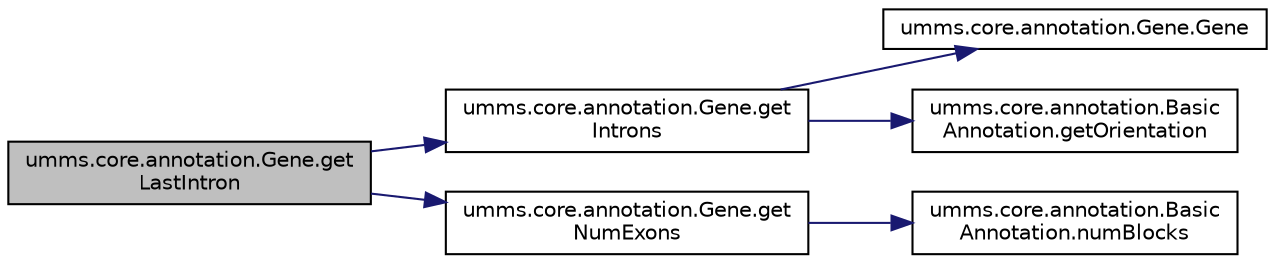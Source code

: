 digraph "umms.core.annotation.Gene.getLastIntron"
{
  edge [fontname="Helvetica",fontsize="10",labelfontname="Helvetica",labelfontsize="10"];
  node [fontname="Helvetica",fontsize="10",shape=record];
  rankdir="LR";
  Node1 [label="umms.core.annotation.Gene.get\lLastIntron",height=0.2,width=0.4,color="black", fillcolor="grey75", style="filled" fontcolor="black"];
  Node1 -> Node2 [color="midnightblue",fontsize="10",style="solid"];
  Node2 [label="umms.core.annotation.Gene.get\lIntrons",height=0.2,width=0.4,color="black", fillcolor="white", style="filled",URL="$classumms_1_1core_1_1annotation_1_1_gene.html#a2738757f1768d271c10b12e6f5a498d0"];
  Node2 -> Node3 [color="midnightblue",fontsize="10",style="solid"];
  Node3 [label="umms.core.annotation.Gene.Gene",height=0.2,width=0.4,color="black", fillcolor="white", style="filled",URL="$classumms_1_1core_1_1annotation_1_1_gene.html#ad01f83ff26c705d38847795f21b18da4"];
  Node2 -> Node4 [color="midnightblue",fontsize="10",style="solid"];
  Node4 [label="umms.core.annotation.Basic\lAnnotation.getOrientation",height=0.2,width=0.4,color="black", fillcolor="white", style="filled",URL="$classumms_1_1core_1_1annotation_1_1_basic_annotation.html#aa5ccd2fae3fd4bd937ba202512db8030"];
  Node1 -> Node5 [color="midnightblue",fontsize="10",style="solid"];
  Node5 [label="umms.core.annotation.Gene.get\lNumExons",height=0.2,width=0.4,color="black", fillcolor="white", style="filled",URL="$classumms_1_1core_1_1annotation_1_1_gene.html#a1a7e633ec4a457829ae8f17223d5d58c"];
  Node5 -> Node6 [color="midnightblue",fontsize="10",style="solid"];
  Node6 [label="umms.core.annotation.Basic\lAnnotation.numBlocks",height=0.2,width=0.4,color="black", fillcolor="white", style="filled",URL="$classumms_1_1core_1_1annotation_1_1_basic_annotation.html#a369462b8ed7a0913747b21ca43e25366"];
}
